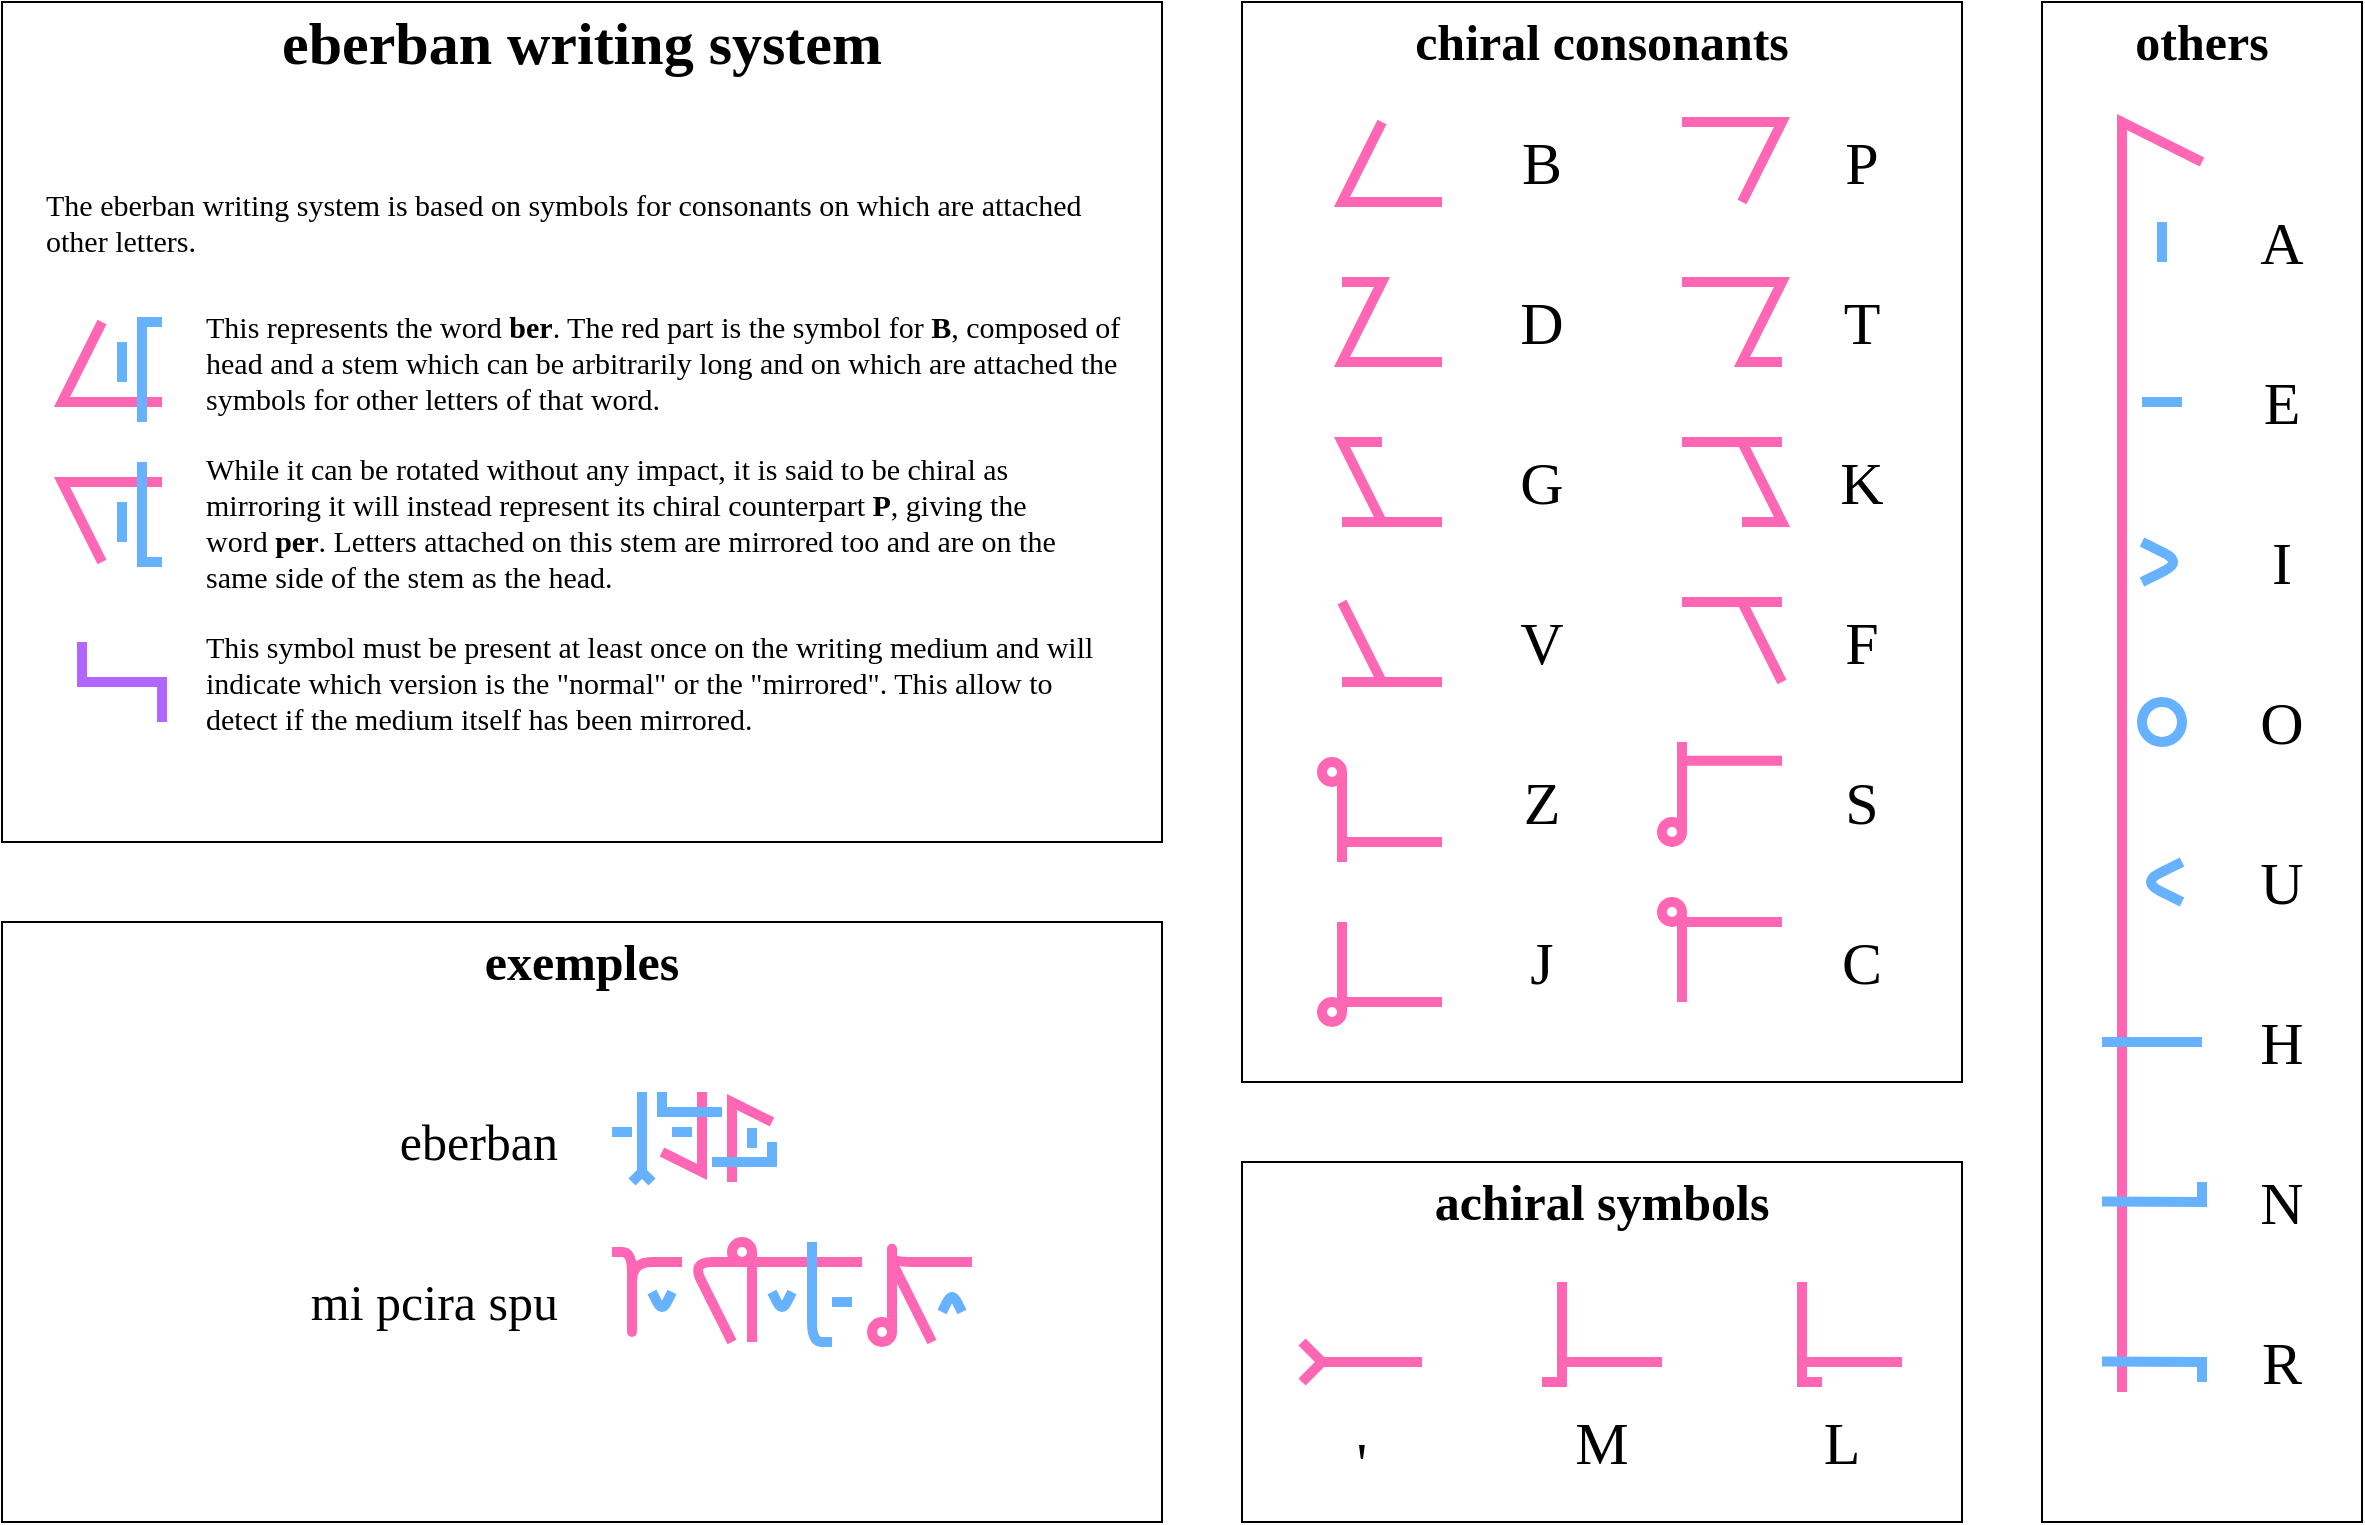 <mxfile version="13.3.1" type="device"><diagram id="Lm-CqXthAC_m9fTmnJdf" name="Page-1"><mxGraphModel dx="1086" dy="816" grid="1" gridSize="5" guides="1" tooltips="1" connect="1" arrows="1" fold="1" page="0" pageScale="1" pageWidth="850" pageHeight="1100" math="0" shadow="0" extFonts="Rajdhani^https://fonts.googleapis.com/css?family=Rajdhani"><root><mxCell id="0"/><mxCell id="1" parent="0"/><mxCell id="gjt3f9mxZNnG2uClnc-4-132" value="" style="rounded=0;whiteSpace=wrap;html=1;strokeColor=#000000;strokeWidth=1;fillColor=none;fontFamily=Rajdhani;fontSize=25;align=center;" parent="1" vertex="1"><mxGeometry x="20" y="520" width="580" height="300" as="geometry"/></mxCell><mxCell id="gjt3f9mxZNnG2uClnc-4-131" value="" style="rounded=0;whiteSpace=wrap;html=1;strokeColor=#000000;strokeWidth=1;fillColor=none;fontFamily=Rajdhani;fontSize=25;align=center;" parent="1" vertex="1"><mxGeometry x="20" y="60" width="580" height="420" as="geometry"/></mxCell><mxCell id="gjt3f9mxZNnG2uClnc-4-36" value="" style="endArrow=none;html=1;strokeColor=#FF66B3;strokeWidth=5;fontFamily=Rajdhani;fontSize=15;rounded=0;" parent="1" edge="1"><mxGeometry width="50" height="50" relative="1" as="geometry"><mxPoint x="70" y="220" as="sourcePoint"/><mxPoint x="100" y="260" as="targetPoint"/><Array as="points"><mxPoint x="50" y="260"/></Array></mxGeometry></mxCell><mxCell id="gjt3f9mxZNnG2uClnc-4-41" value="" style="endArrow=none;html=1;strokeColor=#FF66B3;strokeWidth=5;fontFamily=Rajdhani;fontSize=15;rounded=0;" parent="1" edge="1"><mxGeometry width="50" height="50" relative="1" as="geometry"><mxPoint x="70" y="340" as="sourcePoint"/><mxPoint x="100" y="300" as="targetPoint"/><Array as="points"><mxPoint x="50" y="300"/></Array></mxGeometry></mxCell><mxCell id="gjt3f9mxZNnG2uClnc-4-78" value="" style="rounded=0;whiteSpace=wrap;html=1;strokeColor=#000000;strokeWidth=1;fillColor=none;fontFamily=Rajdhani;fontSize=25;align=center;" parent="1" vertex="1"><mxGeometry x="1040" y="60" width="160" height="760" as="geometry"/></mxCell><mxCell id="gjt3f9mxZNnG2uClnc-4-77" value="" style="rounded=0;whiteSpace=wrap;html=1;strokeColor=#000000;strokeWidth=1;fillColor=none;fontFamily=Rajdhani;fontSize=25;align=center;" parent="1" vertex="1"><mxGeometry x="640" y="60" width="360" height="540" as="geometry"/></mxCell><mxCell id="gjt3f9mxZNnG2uClnc-4-1" value="eberban writing system" style="text;html=1;strokeColor=none;fillColor=none;align=center;verticalAlign=middle;whiteSpace=wrap;rounded=0;fontFamily=Rajdhani;fontStyle=1;fontSize=30;" parent="1" vertex="1"><mxGeometry x="20" y="60" width="580" height="40" as="geometry"/></mxCell><mxCell id="gjt3f9mxZNnG2uClnc-4-2" value="The eberban writing system is based on symbols for consonants on which are attached other letters." style="text;html=1;strokeColor=none;fillColor=none;align=left;verticalAlign=middle;whiteSpace=wrap;rounded=0;fontFamily=Rajdhani;fontSize=15;" parent="1" vertex="1"><mxGeometry x="40" y="140" width="540" height="60" as="geometry"/></mxCell><mxCell id="gjt3f9mxZNnG2uClnc-4-37" value="" style="endArrow=none;html=1;strokeColor=#66B2FF;strokeWidth=5;fontFamily=Rajdhani;fontSize=15;" parent="1" edge="1"><mxGeometry width="50" height="50" relative="1" as="geometry"><mxPoint x="80" y="250" as="sourcePoint"/><mxPoint x="80" y="230" as="targetPoint"/></mxGeometry></mxCell><mxCell id="gjt3f9mxZNnG2uClnc-4-38" value="" style="endArrow=none;html=1;strokeColor=#66B2FF;strokeWidth=5;fontFamily=Rajdhani;fontSize=15;rounded=0;" parent="1" edge="1"><mxGeometry width="50" height="50" relative="1" as="geometry"><mxPoint x="90" y="270" as="sourcePoint"/><mxPoint x="100" y="220" as="targetPoint"/><Array as="points"><mxPoint x="90" y="220"/></Array></mxGeometry></mxCell><mxCell id="gjt3f9mxZNnG2uClnc-4-39" value="This represents the word &lt;b&gt;ber&lt;/b&gt;. The red part is the symbol for &lt;b&gt;B&lt;/b&gt;, composed of head and a stem which can be arbitrarily long and on which are attached the symbols for other letters of that word." style="text;html=1;strokeColor=none;fillColor=none;align=left;verticalAlign=middle;whiteSpace=wrap;rounded=0;fontFamily=Rajdhani;fontSize=15;" parent="1" vertex="1"><mxGeometry x="120" y="210" width="460" height="60" as="geometry"/></mxCell><mxCell id="gjt3f9mxZNnG2uClnc-4-40" value="While it can be rotated without any impact, it is said to be chiral as mirroring it will instead represent its chiral counterpart &lt;b&gt;P&lt;/b&gt;, giving the word&amp;nbsp;&lt;b&gt;per&lt;/b&gt;. Letters attached on this stem are mirrored too and are on the same side of the stem as the head." style="text;html=1;strokeColor=none;fillColor=none;align=left;verticalAlign=middle;whiteSpace=wrap;rounded=0;fontFamily=Rajdhani;fontSize=15;" parent="1" vertex="1"><mxGeometry x="120" y="290" width="460" height="60" as="geometry"/></mxCell><mxCell id="gjt3f9mxZNnG2uClnc-4-42" value="" style="endArrow=none;html=1;strokeColor=#66B2FF;strokeWidth=5;fontFamily=Rajdhani;fontSize=15;" parent="1" edge="1"><mxGeometry width="50" height="50" relative="1" as="geometry"><mxPoint x="80" y="330" as="sourcePoint"/><mxPoint x="80" y="310" as="targetPoint"/></mxGeometry></mxCell><mxCell id="gjt3f9mxZNnG2uClnc-4-43" value="" style="endArrow=none;html=1;strokeColor=#66B2FF;strokeWidth=5;fontFamily=Rajdhani;fontSize=15;rounded=0;" parent="1" edge="1"><mxGeometry width="50" height="50" relative="1" as="geometry"><mxPoint x="90" y="290" as="sourcePoint"/><mxPoint x="100" y="340" as="targetPoint"/><Array as="points"><mxPoint x="90" y="340"/></Array></mxGeometry></mxCell><mxCell id="gjt3f9mxZNnG2uClnc-4-44" value="" style="endArrow=none;html=1;strokeColor=#B266FF;strokeWidth=5;fontFamily=Rajdhani;fontSize=15;rounded=0;" parent="1" edge="1"><mxGeometry width="50" height="50" relative="1" as="geometry"><mxPoint x="100" y="420" as="sourcePoint"/><mxPoint x="60" y="380" as="targetPoint"/><Array as="points"><mxPoint x="100" y="400"/><mxPoint x="60" y="400"/></Array></mxGeometry></mxCell><mxCell id="gjt3f9mxZNnG2uClnc-4-45" value="This symbol must be present at least once on the writing medium and will indicate which version is the &quot;normal&quot; or the &quot;mirrored&quot;. This allow to detect if the medium itself has been mirrored." style="text;html=1;strokeColor=none;fillColor=none;align=left;verticalAlign=middle;whiteSpace=wrap;rounded=0;fontFamily=Rajdhani;fontSize=15;" parent="1" vertex="1"><mxGeometry x="120" y="370" width="460" height="60" as="geometry"/></mxCell><mxCell id="gjt3f9mxZNnG2uClnc-4-46" value="" style="endArrow=none;html=1;strokeColor=#FF66B3;strokeWidth=5;fontFamily=Rajdhani;fontSize=15;rounded=0;" parent="1" edge="1"><mxGeometry width="50" height="50" relative="1" as="geometry"><mxPoint x="710" y="120" as="sourcePoint"/><mxPoint x="740" y="160" as="targetPoint"/><Array as="points"><mxPoint x="690" y="160"/></Array></mxGeometry></mxCell><mxCell id="gjt3f9mxZNnG2uClnc-4-47" value="B" style="text;html=1;strokeColor=none;fillColor=none;align=center;verticalAlign=middle;whiteSpace=wrap;rounded=0;fontFamily=Rajdhani;fontSize=30;opacity=40;" parent="1" vertex="1"><mxGeometry x="780" y="130" width="20" height="20" as="geometry"/></mxCell><mxCell id="gjt3f9mxZNnG2uClnc-4-49" value="P" style="text;html=1;strokeColor=none;fillColor=none;align=center;verticalAlign=middle;whiteSpace=wrap;rounded=0;fontFamily=Rajdhani;fontSize=30;opacity=40;" parent="1" vertex="1"><mxGeometry x="940" y="130" width="20" height="20" as="geometry"/></mxCell><mxCell id="gjt3f9mxZNnG2uClnc-4-50" value="" style="endArrow=none;html=1;strokeColor=#FF66B3;strokeWidth=5;fontFamily=Rajdhani;fontSize=15;rounded=0;" parent="1" edge="1"><mxGeometry width="50" height="50" relative="1" as="geometry"><mxPoint x="690" y="200" as="sourcePoint"/><mxPoint x="740" y="240" as="targetPoint"/><Array as="points"><mxPoint x="710" y="200"/><mxPoint x="690" y="240"/></Array></mxGeometry></mxCell><mxCell id="gjt3f9mxZNnG2uClnc-4-51" value="" style="endArrow=none;html=1;strokeColor=#FF66B3;strokeWidth=5;fontFamily=Rajdhani;fontSize=15;rounded=0;" parent="1" edge="1"><mxGeometry width="50" height="50" relative="1" as="geometry"><mxPoint x="710" y="280" as="sourcePoint"/><mxPoint x="740" y="320" as="targetPoint"/><Array as="points"><mxPoint x="690" y="280"/><mxPoint x="710" y="320"/><mxPoint x="690" y="320"/></Array></mxGeometry></mxCell><mxCell id="gjt3f9mxZNnG2uClnc-4-52" value="" style="endArrow=none;html=1;strokeColor=#FF66B3;strokeWidth=5;fontFamily=Rajdhani;fontSize=15;rounded=0;" parent="1" edge="1"><mxGeometry width="50" height="50" relative="1" as="geometry"><mxPoint x="690" y="360" as="sourcePoint"/><mxPoint x="740" y="400" as="targetPoint"/><Array as="points"><mxPoint x="710" y="400"/><mxPoint x="690" y="400"/></Array></mxGeometry></mxCell><mxCell id="gjt3f9mxZNnG2uClnc-4-53" value="D" style="text;html=1;strokeColor=none;fillColor=none;align=center;verticalAlign=middle;whiteSpace=wrap;rounded=0;fontFamily=Rajdhani;fontSize=30;opacity=40;" parent="1" vertex="1"><mxGeometry x="780" y="210" width="20" height="20" as="geometry"/></mxCell><mxCell id="gjt3f9mxZNnG2uClnc-4-54" value="G" style="text;html=1;strokeColor=none;fillColor=none;align=center;verticalAlign=middle;whiteSpace=wrap;rounded=0;fontFamily=Rajdhani;fontSize=30;opacity=40;" parent="1" vertex="1"><mxGeometry x="780" y="290" width="20" height="20" as="geometry"/></mxCell><mxCell id="gjt3f9mxZNnG2uClnc-4-55" value="V" style="text;html=1;strokeColor=none;fillColor=none;align=center;verticalAlign=middle;whiteSpace=wrap;rounded=0;fontFamily=Rajdhani;fontSize=30;opacity=40;" parent="1" vertex="1"><mxGeometry x="780" y="370" width="20" height="20" as="geometry"/></mxCell><mxCell id="gjt3f9mxZNnG2uClnc-4-56" value="T" style="text;html=1;strokeColor=none;fillColor=none;align=center;verticalAlign=middle;whiteSpace=wrap;rounded=0;fontFamily=Rajdhani;fontSize=30;opacity=40;" parent="1" vertex="1"><mxGeometry x="940" y="210" width="20" height="20" as="geometry"/></mxCell><mxCell id="gjt3f9mxZNnG2uClnc-4-57" value="K" style="text;html=1;strokeColor=none;fillColor=none;align=center;verticalAlign=middle;whiteSpace=wrap;rounded=0;fontFamily=Rajdhani;fontSize=30;opacity=40;" parent="1" vertex="1"><mxGeometry x="940" y="290" width="20" height="20" as="geometry"/></mxCell><mxCell id="gjt3f9mxZNnG2uClnc-4-58" value="F" style="text;html=1;strokeColor=none;fillColor=none;align=center;verticalAlign=middle;whiteSpace=wrap;rounded=0;fontFamily=Rajdhani;fontSize=30;opacity=40;" parent="1" vertex="1"><mxGeometry x="940" y="370" width="20" height="20" as="geometry"/></mxCell><mxCell id="gjt3f9mxZNnG2uClnc-4-61" value="M" style="text;html=1;strokeColor=none;fillColor=none;align=center;verticalAlign=middle;whiteSpace=wrap;rounded=0;fontFamily=Rajdhani;fontSize=30;opacity=40;" parent="1" vertex="1"><mxGeometry x="810" y="770" width="20" height="20" as="geometry"/></mxCell><mxCell id="gjt3f9mxZNnG2uClnc-4-62" value="L" style="text;html=1;strokeColor=none;fillColor=none;align=center;verticalAlign=middle;whiteSpace=wrap;rounded=0;fontFamily=Rajdhani;fontSize=30;opacity=40;" parent="1" vertex="1"><mxGeometry x="930" y="770" width="20" height="20" as="geometry"/></mxCell><mxCell id="gjt3f9mxZNnG2uClnc-4-64" value="chiral consonants" style="text;html=1;strokeColor=none;fillColor=none;align=center;verticalAlign=middle;whiteSpace=wrap;rounded=0;fontFamily=Rajdhani;fontStyle=1;fontSize=25;" parent="1" vertex="1"><mxGeometry x="640" y="60" width="360" height="40" as="geometry"/></mxCell><mxCell id="gjt3f9mxZNnG2uClnc-4-65" value="others" style="text;html=1;strokeColor=none;fillColor=none;align=center;verticalAlign=middle;whiteSpace=wrap;rounded=0;fontFamily=Rajdhani;fontStyle=1;fontSize=25;" parent="1" vertex="1"><mxGeometry x="1040" y="60" width="160" height="40" as="geometry"/></mxCell><mxCell id="gjt3f9mxZNnG2uClnc-4-66" value="" style="endArrow=none;html=1;strokeColor=#FF66B3;strokeWidth=5;fontFamily=Rajdhani;fontSize=25;rounded=0;" parent="1" edge="1"><mxGeometry width="50" height="50" relative="1" as="geometry"><mxPoint x="1080" y="755" as="sourcePoint"/><mxPoint x="1120" y="140" as="targetPoint"/><Array as="points"><mxPoint x="1080" y="120"/></Array></mxGeometry></mxCell><mxCell id="gjt3f9mxZNnG2uClnc-4-67" value="" style="endArrow=none;html=1;strokeColor=#66B2FF;strokeWidth=5;fontFamily=Rajdhani;fontSize=25;" parent="1" edge="1"><mxGeometry width="50" height="50" relative="1" as="geometry"><mxPoint x="1100" y="190" as="sourcePoint"/><mxPoint x="1100" y="170" as="targetPoint"/></mxGeometry></mxCell><mxCell id="gjt3f9mxZNnG2uClnc-4-68" value="" style="endArrow=none;html=1;strokeColor=#66B2FF;strokeWidth=5;fontFamily=Rajdhani;fontSize=25;" parent="1" edge="1"><mxGeometry width="50" height="50" relative="1" as="geometry"><mxPoint x="1110" y="260" as="sourcePoint"/><mxPoint x="1090" y="260" as="targetPoint"/></mxGeometry></mxCell><mxCell id="gjt3f9mxZNnG2uClnc-4-69" value="" style="endArrow=none;html=1;strokeColor=#66B2FF;strokeWidth=5;fontFamily=Rajdhani;fontSize=25;rounded=1;" parent="1" edge="1"><mxGeometry width="50" height="50" relative="1" as="geometry"><mxPoint x="1090" y="350" as="sourcePoint"/><mxPoint x="1090" y="330" as="targetPoint"/><Array as="points"><mxPoint x="1110" y="340"/></Array></mxGeometry></mxCell><mxCell id="gjt3f9mxZNnG2uClnc-4-70" value="" style="endArrow=none;html=1;strokeColor=#66B2FF;strokeWidth=5;fontFamily=Rajdhani;fontSize=25;rounded=1;" parent="1" edge="1"><mxGeometry width="50" height="50" relative="1" as="geometry"><mxPoint x="1110" y="510" as="sourcePoint"/><mxPoint x="1110" y="490" as="targetPoint"/><Array as="points"><mxPoint x="1090" y="500"/></Array></mxGeometry></mxCell><mxCell id="gjt3f9mxZNnG2uClnc-4-71" value="" style="ellipse;whiteSpace=wrap;html=1;aspect=fixed;strokeWidth=5;fillColor=none;fontFamily=Rajdhani;fontSize=25;align=center;strokeColor=#66B2FF;" parent="1" vertex="1"><mxGeometry x="1090" y="410" width="20" height="20" as="geometry"/></mxCell><mxCell id="gjt3f9mxZNnG2uClnc-4-72" value="A" style="text;html=1;strokeColor=none;fillColor=none;align=center;verticalAlign=middle;whiteSpace=wrap;rounded=0;fontFamily=Rajdhani;fontSize=30;opacity=40;" parent="1" vertex="1"><mxGeometry x="1150" y="170" width="20" height="20" as="geometry"/></mxCell><mxCell id="gjt3f9mxZNnG2uClnc-4-73" value="E" style="text;html=1;strokeColor=none;fillColor=none;align=center;verticalAlign=middle;whiteSpace=wrap;rounded=0;fontFamily=Rajdhani;fontSize=30;opacity=40;" parent="1" vertex="1"><mxGeometry x="1150" y="250" width="20" height="20" as="geometry"/></mxCell><mxCell id="gjt3f9mxZNnG2uClnc-4-74" value="I" style="text;html=1;strokeColor=none;fillColor=none;align=center;verticalAlign=middle;whiteSpace=wrap;rounded=0;fontFamily=Rajdhani;fontSize=30;opacity=40;" parent="1" vertex="1"><mxGeometry x="1150" y="330" width="20" height="20" as="geometry"/></mxCell><mxCell id="gjt3f9mxZNnG2uClnc-4-75" value="O" style="text;html=1;strokeColor=none;fillColor=none;align=center;verticalAlign=middle;whiteSpace=wrap;rounded=0;fontFamily=Rajdhani;fontSize=30;opacity=40;" parent="1" vertex="1"><mxGeometry x="1150" y="410" width="20" height="20" as="geometry"/></mxCell><mxCell id="gjt3f9mxZNnG2uClnc-4-76" value="U" style="text;html=1;strokeColor=none;fillColor=none;align=center;verticalAlign=middle;whiteSpace=wrap;rounded=0;fontFamily=Rajdhani;fontSize=30;opacity=40;" parent="1" vertex="1"><mxGeometry x="1150" y="490" width="20" height="20" as="geometry"/></mxCell><mxCell id="gjt3f9mxZNnG2uClnc-4-80" value="" style="endArrow=none;html=1;strokeColor=#FF66B3;strokeWidth=5;fontFamily=Rajdhani;fontSize=25;rounded=0;" parent="1" edge="1"><mxGeometry width="50" height="50" relative="1" as="geometry"><mxPoint x="670" y="730" as="sourcePoint"/><mxPoint x="690" y="740" as="targetPoint"/><Array as="points"><mxPoint x="680" y="740"/></Array></mxGeometry></mxCell><mxCell id="gjt3f9mxZNnG2uClnc-4-81" value="" style="endArrow=none;html=1;strokeColor=#FF66B3;strokeWidth=5;fontFamily=Rajdhani;fontSize=25;rounded=0;" parent="1" edge="1"><mxGeometry width="50" height="50" relative="1" as="geometry"><mxPoint x="670" y="750" as="sourcePoint"/><mxPoint x="730" y="740" as="targetPoint"/><Array as="points"><mxPoint x="680" y="740"/></Array></mxGeometry></mxCell><mxCell id="gjt3f9mxZNnG2uClnc-4-82" value="'" style="text;html=1;strokeColor=none;fillColor=none;align=center;verticalAlign=middle;whiteSpace=wrap;rounded=0;fontFamily=Rajdhani;fontSize=30;opacity=40;" parent="1" vertex="1"><mxGeometry x="690" y="780" width="20" height="20" as="geometry"/></mxCell><mxCell id="gjt3f9mxZNnG2uClnc-4-83" value="" style="endArrow=none;html=1;strokeColor=#FF66B3;strokeWidth=5;fontFamily=Rajdhani;fontSize=25;" parent="1" edge="1"><mxGeometry width="50" height="50" relative="1" as="geometry"><mxPoint x="690" y="480" as="sourcePoint"/><mxPoint x="740" y="480" as="targetPoint"/></mxGeometry></mxCell><mxCell id="gjt3f9mxZNnG2uClnc-4-84" value="" style="endArrow=none;html=1;strokeColor=#FF66B3;strokeWidth=5;fontFamily=Rajdhani;fontSize=25;entryX=1;entryY=0.5;entryDx=0;entryDy=0;" parent="1" target="gjt3f9mxZNnG2uClnc-4-85" edge="1"><mxGeometry width="50" height="50" relative="1" as="geometry"><mxPoint x="690" y="490" as="sourcePoint"/><mxPoint x="690" y="440" as="targetPoint"/></mxGeometry></mxCell><mxCell id="gjt3f9mxZNnG2uClnc-4-85" value="" style="ellipse;whiteSpace=wrap;html=1;aspect=fixed;strokeColor=#FF66B3;strokeWidth=5;fillColor=none;fontFamily=Rajdhani;fontSize=25;align=center;" parent="1" vertex="1"><mxGeometry x="680" y="440" width="10" height="10" as="geometry"/></mxCell><mxCell id="gjt3f9mxZNnG2uClnc-4-86" value="" style="endArrow=none;html=1;strokeColor=#FF66B3;strokeWidth=5;fontFamily=Rajdhani;fontSize=25;" parent="1" edge="1"><mxGeometry width="50" height="50" relative="1" as="geometry"><mxPoint x="690" y="560" as="sourcePoint"/><mxPoint x="740" y="560" as="targetPoint"/></mxGeometry></mxCell><mxCell id="gjt3f9mxZNnG2uClnc-4-87" value="" style="endArrow=none;html=1;strokeColor=#FF66B3;strokeWidth=5;fontFamily=Rajdhani;fontSize=25;exitX=1;exitY=0.5;exitDx=0;exitDy=0;" parent="1" source="gjt3f9mxZNnG2uClnc-4-88" edge="1"><mxGeometry width="50" height="50" relative="1" as="geometry"><mxPoint x="690" y="570" as="sourcePoint"/><mxPoint x="690" y="520" as="targetPoint"/></mxGeometry></mxCell><mxCell id="gjt3f9mxZNnG2uClnc-4-88" value="" style="ellipse;whiteSpace=wrap;html=1;aspect=fixed;strokeColor=#FF66B3;strokeWidth=5;fillColor=none;fontFamily=Rajdhani;fontSize=25;align=center;" parent="1" vertex="1"><mxGeometry x="680" y="560" width="10" height="10" as="geometry"/></mxCell><mxCell id="gjt3f9mxZNnG2uClnc-4-89" value="Z" style="text;html=1;strokeColor=none;fillColor=none;align=center;verticalAlign=middle;whiteSpace=wrap;rounded=0;fontFamily=Rajdhani;fontSize=30;opacity=40;" parent="1" vertex="1"><mxGeometry x="780" y="450" width="20" height="20" as="geometry"/></mxCell><mxCell id="gjt3f9mxZNnG2uClnc-4-90" value="S" style="text;html=1;strokeColor=none;fillColor=none;align=center;verticalAlign=middle;whiteSpace=wrap;rounded=0;fontFamily=Rajdhani;fontSize=30;opacity=40;" parent="1" vertex="1"><mxGeometry x="940" y="450" width="20" height="20" as="geometry"/></mxCell><mxCell id="gjt3f9mxZNnG2uClnc-4-91" value="J" style="text;html=1;strokeColor=none;fillColor=none;align=center;verticalAlign=middle;whiteSpace=wrap;rounded=0;fontFamily=Rajdhani;fontSize=30;opacity=40;" parent="1" vertex="1"><mxGeometry x="780" y="530" width="20" height="20" as="geometry"/></mxCell><mxCell id="gjt3f9mxZNnG2uClnc-4-92" value="C" style="text;html=1;strokeColor=none;fillColor=none;align=center;verticalAlign=middle;whiteSpace=wrap;rounded=0;fontFamily=Rajdhani;fontSize=30;opacity=40;" parent="1" vertex="1"><mxGeometry x="940" y="530" width="20" height="20" as="geometry"/></mxCell><mxCell id="gjt3f9mxZNnG2uClnc-4-93" value="" style="endArrow=none;html=1;strokeColor=#66B2FF;strokeWidth=5;fontFamily=Rajdhani;fontSize=25;" parent="1" edge="1"><mxGeometry width="50" height="50" relative="1" as="geometry"><mxPoint x="1070" y="580" as="sourcePoint"/><mxPoint x="1120" y="580" as="targetPoint"/></mxGeometry></mxCell><mxCell id="gjt3f9mxZNnG2uClnc-4-94" value="H" style="text;html=1;strokeColor=none;fillColor=none;align=center;verticalAlign=middle;whiteSpace=wrap;rounded=0;fontFamily=Rajdhani;fontSize=30;opacity=40;" parent="1" vertex="1"><mxGeometry x="1150" y="570" width="20" height="20" as="geometry"/></mxCell><mxCell id="gjt3f9mxZNnG2uClnc-4-97" value="" style="endArrow=none;html=1;strokeColor=#66B2FF;strokeWidth=5;fontFamily=Rajdhani;fontSize=25;rounded=0;" parent="1" edge="1"><mxGeometry width="50" height="50" relative="1" as="geometry"><mxPoint x="1070" y="739.76" as="sourcePoint"/><mxPoint x="1120" y="750" as="targetPoint"/><Array as="points"><mxPoint x="1120" y="740"/></Array></mxGeometry></mxCell><mxCell id="gjt3f9mxZNnG2uClnc-4-98" value="N" style="text;html=1;strokeColor=none;fillColor=none;align=center;verticalAlign=middle;whiteSpace=wrap;rounded=0;fontFamily=Rajdhani;fontSize=30;opacity=40;" parent="1" vertex="1"><mxGeometry x="1150" y="650" width="20" height="20" as="geometry"/></mxCell><mxCell id="gjt3f9mxZNnG2uClnc-4-99" value="R" style="text;html=1;strokeColor=none;fillColor=none;align=center;verticalAlign=middle;whiteSpace=wrap;rounded=0;fontFamily=Rajdhani;fontSize=30;opacity=40;" parent="1" vertex="1"><mxGeometry x="1150" y="730" width="20" height="20" as="geometry"/></mxCell><mxCell id="gjt3f9mxZNnG2uClnc-4-110" value="exemples" style="text;html=1;strokeColor=none;fillColor=none;align=center;verticalAlign=middle;whiteSpace=wrap;rounded=0;fontFamily=Rajdhani;fontStyle=1;fontSize=25;" parent="1" vertex="1"><mxGeometry x="20" y="520" width="580" height="40" as="geometry"/></mxCell><mxCell id="gjt3f9mxZNnG2uClnc-4-111" value="eberban" style="text;html=1;strokeColor=none;fillColor=none;align=right;verticalAlign=middle;whiteSpace=wrap;rounded=0;fontFamily=Rajdhani;fontSize=25;" parent="1" vertex="1"><mxGeometry x="115" y="600" width="185" height="60" as="geometry"/></mxCell><mxCell id="gjt3f9mxZNnG2uClnc-4-120" value="" style="endArrow=none;html=1;strokeColor=#FF66B3;strokeWidth=5;fontFamily=Rajdhani;fontSize=25;" parent="1" edge="1"><mxGeometry width="50" height="50" relative="1" as="geometry"><mxPoint x="385" y="730" as="sourcePoint"/><mxPoint x="450" y="690" as="targetPoint"/><Array as="points"><mxPoint x="365" y="690"/></Array></mxGeometry></mxCell><mxCell id="gjt3f9mxZNnG2uClnc-4-121" value="" style="endArrow=none;html=1;strokeColor=#FF66B3;strokeWidth=5;fontFamily=Rajdhani;fontSize=25;entryX=1;entryY=0.5;entryDx=0;entryDy=0;" parent="1" target="gjt3f9mxZNnG2uClnc-4-134" edge="1"><mxGeometry width="50" height="50" relative="1" as="geometry"><mxPoint x="395" y="730" as="sourcePoint"/><mxPoint x="395" y="680" as="targetPoint"/></mxGeometry></mxCell><mxCell id="gjt3f9mxZNnG2uClnc-4-123" value="" style="endArrow=none;html=1;strokeColor=#66B2FF;strokeWidth=5;fontFamily=Rajdhani;fontSize=25;" parent="1" edge="1"><mxGeometry width="50" height="50" relative="1" as="geometry"><mxPoint x="405" y="705" as="sourcePoint"/><mxPoint x="415" y="705" as="targetPoint"/><Array as="points"><mxPoint x="410" y="715"/></Array></mxGeometry></mxCell><mxCell id="gjt3f9mxZNnG2uClnc-4-124" value="" style="endArrow=none;html=1;strokeColor=#66B2FF;strokeWidth=5;fontFamily=Rajdhani;fontSize=25;" parent="1" edge="1"><mxGeometry width="50" height="50" relative="1" as="geometry"><mxPoint x="425" y="680" as="sourcePoint"/><mxPoint x="435" y="730" as="targetPoint"/><Array as="points"><mxPoint x="425" y="730"/></Array></mxGeometry></mxCell><mxCell id="gjt3f9mxZNnG2uClnc-4-125" value="" style="endArrow=none;html=1;strokeColor=#66B2FF;strokeWidth=5;fontFamily=Rajdhani;fontSize=25;" parent="1" edge="1"><mxGeometry width="50" height="50" relative="1" as="geometry"><mxPoint x="435" y="710" as="sourcePoint"/><mxPoint x="445" y="710" as="targetPoint"/></mxGeometry></mxCell><mxCell id="gjt3f9mxZNnG2uClnc-4-126" value="" style="endArrow=none;html=1;strokeColor=#FF66B3;strokeWidth=5;fontFamily=Rajdhani;fontSize=25;exitX=1;exitY=0.5;exitDx=0;exitDy=0;" parent="1" source="gjt3f9mxZNnG2uClnc-4-122" edge="1"><mxGeometry width="50" height="50" relative="1" as="geometry"><mxPoint x="465" y="725" as="sourcePoint"/><mxPoint x="505" y="690" as="targetPoint"/><Array as="points"><mxPoint x="465" y="680"/><mxPoint x="465" y="690"/></Array></mxGeometry></mxCell><mxCell id="gjt3f9mxZNnG2uClnc-4-122" value="" style="ellipse;whiteSpace=wrap;html=1;aspect=fixed;strokeColor=#FF66B3;strokeWidth=5;fillColor=none;fontFamily=Rajdhani;fontSize=25;align=center;" parent="1" vertex="1"><mxGeometry x="455" y="720" width="10" height="10" as="geometry"/></mxCell><mxCell id="gjt3f9mxZNnG2uClnc-4-127" value="" style="endArrow=none;html=1;strokeColor=#000000;strokeWidth=5;fontFamily=Rajdhani;fontSize=25;" parent="1" target="gjt3f9mxZNnG2uClnc-4-122" edge="1"><mxGeometry width="50" height="50" relative="1" as="geometry"><mxPoint x="465" y="725" as="sourcePoint"/><mxPoint x="525" y="690" as="targetPoint"/><Array as="points"/></mxGeometry></mxCell><mxCell id="gjt3f9mxZNnG2uClnc-4-128" value="" style="endArrow=none;html=1;strokeColor=#FF66B3;strokeWidth=5;fontFamily=Rajdhani;fontSize=25;" parent="1" edge="1"><mxGeometry width="50" height="50" relative="1" as="geometry"><mxPoint x="465" y="690" as="sourcePoint"/><mxPoint x="485" y="730" as="targetPoint"/></mxGeometry></mxCell><mxCell id="gjt3f9mxZNnG2uClnc-4-129" value="" style="endArrow=none;html=1;strokeColor=#66B2FF;strokeWidth=5;fontFamily=Rajdhani;fontSize=25;" parent="1" edge="1"><mxGeometry width="50" height="50" relative="1" as="geometry"><mxPoint x="490" y="715" as="sourcePoint"/><mxPoint x="500" y="715" as="targetPoint"/><Array as="points"><mxPoint x="495" y="705"/></Array></mxGeometry></mxCell><mxCell id="gjt3f9mxZNnG2uClnc-4-130" value="mi pcira spu" style="text;html=1;strokeColor=none;fillColor=none;align=right;verticalAlign=middle;whiteSpace=wrap;rounded=0;fontFamily=Rajdhani;fontSize=25;" parent="1" vertex="1"><mxGeometry x="115" y="680" width="185" height="60" as="geometry"/></mxCell><mxCell id="gjt3f9mxZNnG2uClnc-4-134" value="" style="ellipse;whiteSpace=wrap;html=1;aspect=fixed;strokeColor=#FF66B3;strokeWidth=5;fillColor=none;fontFamily=Rajdhani;fontSize=25;align=center;" parent="1" vertex="1"><mxGeometry x="385" y="680" width="10" height="10" as="geometry"/></mxCell><mxCell id="Caq7MUG2oXhrkVS6zcVD-1" value="" style="endArrow=none;html=1;strokeColor=#FF66B3;strokeWidth=5;fontFamily=Rajdhani;fontSize=15;rounded=0;" parent="1" edge="1"><mxGeometry width="50" height="50" relative="1" as="geometry"><mxPoint x="860" y="120" as="sourcePoint"/><mxPoint x="890" y="160" as="targetPoint"/><Array as="points"><mxPoint x="910" y="120"/></Array></mxGeometry></mxCell><mxCell id="Caq7MUG2oXhrkVS6zcVD-2" value="" style="endArrow=none;html=1;strokeColor=#FF66B3;strokeWidth=5;fontFamily=Rajdhani;fontSize=15;rounded=0;" parent="1" edge="1"><mxGeometry width="50" height="50" relative="1" as="geometry"><mxPoint x="860" y="200" as="sourcePoint"/><mxPoint x="910" y="240" as="targetPoint"/><Array as="points"><mxPoint x="910" y="200"/><mxPoint x="890" y="240"/></Array></mxGeometry></mxCell><mxCell id="Caq7MUG2oXhrkVS6zcVD-3" value="" style="endArrow=none;html=1;strokeColor=#FF66B3;strokeWidth=5;fontFamily=Rajdhani;fontSize=15;rounded=0;" parent="1" edge="1"><mxGeometry width="50" height="50" relative="1" as="geometry"><mxPoint x="860" y="280" as="sourcePoint"/><mxPoint x="890" y="320" as="targetPoint"/><Array as="points"><mxPoint x="910" y="280"/><mxPoint x="890" y="280"/><mxPoint x="910" y="320"/></Array></mxGeometry></mxCell><mxCell id="Caq7MUG2oXhrkVS6zcVD-4" value="" style="endArrow=none;html=1;strokeColor=#FF66B3;strokeWidth=5;fontFamily=Rajdhani;fontSize=15;rounded=0;" parent="1" edge="1"><mxGeometry width="50" height="50" relative="1" as="geometry"><mxPoint x="860" y="360" as="sourcePoint"/><mxPoint x="910" y="400" as="targetPoint"/><Array as="points"><mxPoint x="910" y="360"/><mxPoint x="890" y="360"/><mxPoint x="910" y="400"/></Array></mxGeometry></mxCell><mxCell id="Caq7MUG2oXhrkVS6zcVD-5" value="achiral symbols" style="text;html=1;strokeColor=none;fillColor=none;align=center;verticalAlign=middle;whiteSpace=wrap;rounded=0;fontFamily=Rajdhani;fontStyle=1;fontSize=25;" parent="1" vertex="1"><mxGeometry x="640" y="640" width="360" height="40" as="geometry"/></mxCell><mxCell id="Caq7MUG2oXhrkVS6zcVD-6" value="" style="endArrow=none;html=1;strokeColor=#66B2FF;strokeWidth=5;fontFamily=Rajdhani;fontSize=25;rounded=0;" parent="1" edge="1"><mxGeometry width="50" height="50" relative="1" as="geometry"><mxPoint x="1070" y="659.76" as="sourcePoint"/><mxPoint x="1120" y="650" as="targetPoint"/><Array as="points"><mxPoint x="1120" y="660"/></Array></mxGeometry></mxCell><mxCell id="Caq7MUG2oXhrkVS6zcVD-8" value="" style="endArrow=none;html=1;strokeColor=#FF66B3;strokeWidth=5;fontFamily=Rajdhani;fontSize=15;rounded=0;" parent="1" edge="1"><mxGeometry width="50" height="50" relative="1" as="geometry"><mxPoint x="790" y="750" as="sourcePoint"/><mxPoint x="850" y="740" as="targetPoint"/><Array as="points"><mxPoint x="800" y="750"/><mxPoint x="800" y="700"/><mxPoint x="800" y="740"/></Array></mxGeometry></mxCell><mxCell id="Caq7MUG2oXhrkVS6zcVD-9" value="" style="endArrow=none;html=1;strokeColor=#FF66B3;strokeWidth=5;fontFamily=Rajdhani;fontSize=25;" parent="1" edge="1"><mxGeometry width="50" height="50" relative="1" as="geometry"><mxPoint x="860" y="439.43" as="sourcePoint"/><mxPoint x="910" y="439.43" as="targetPoint"/></mxGeometry></mxCell><mxCell id="Caq7MUG2oXhrkVS6zcVD-10" value="" style="endArrow=none;html=1;strokeColor=#FF66B3;strokeWidth=5;fontFamily=Rajdhani;fontSize=25;" parent="1" edge="1"><mxGeometry width="50" height="50" relative="1" as="geometry"><mxPoint x="860" y="520" as="sourcePoint"/><mxPoint x="910" y="520" as="targetPoint"/></mxGeometry></mxCell><mxCell id="Caq7MUG2oXhrkVS6zcVD-11" value="" style="endArrow=none;html=1;strokeColor=#FF66B3;strokeWidth=5;fontFamily=Rajdhani;fontSize=25;entryX=1;entryY=0.5;entryDx=0;entryDy=0;" parent="1" edge="1"><mxGeometry width="50" height="50" relative="1" as="geometry"><mxPoint x="860" y="475" as="sourcePoint"/><mxPoint x="860" y="430" as="targetPoint"/></mxGeometry></mxCell><mxCell id="Caq7MUG2oXhrkVS6zcVD-12" value="" style="endArrow=none;html=1;strokeColor=#FF66B3;strokeWidth=5;fontFamily=Rajdhani;fontSize=25;entryX=1;entryY=0.5;entryDx=0;entryDy=0;" parent="1" edge="1"><mxGeometry width="50" height="50" relative="1" as="geometry"><mxPoint x="860" y="560" as="sourcePoint"/><mxPoint x="860" y="515" as="targetPoint"/></mxGeometry></mxCell><mxCell id="Caq7MUG2oXhrkVS6zcVD-13" value="" style="ellipse;whiteSpace=wrap;html=1;aspect=fixed;strokeColor=#FF66B3;strokeWidth=5;fillColor=none;fontFamily=Rajdhani;fontSize=25;align=center;" parent="1" vertex="1"><mxGeometry x="850" y="470" width="10" height="10" as="geometry"/></mxCell><mxCell id="Caq7MUG2oXhrkVS6zcVD-14" value="" style="ellipse;whiteSpace=wrap;html=1;aspect=fixed;strokeColor=#FF66B3;strokeWidth=5;fillColor=none;fontFamily=Rajdhani;fontSize=25;align=center;" parent="1" vertex="1"><mxGeometry x="850" y="510" width="10" height="10" as="geometry"/></mxCell><mxCell id="Caq7MUG2oXhrkVS6zcVD-15" value="" style="endArrow=none;html=1;strokeColor=#FF66B3;strokeWidth=5;fontFamily=Rajdhani;fontSize=15;rounded=0;" parent="1" edge="1"><mxGeometry width="50" height="50" relative="1" as="geometry"><mxPoint x="930" y="750" as="sourcePoint"/><mxPoint x="970" y="740" as="targetPoint"/><Array as="points"><mxPoint x="920" y="750"/><mxPoint x="920" y="700"/><mxPoint x="920" y="740"/></Array></mxGeometry></mxCell><mxCell id="Caq7MUG2oXhrkVS6zcVD-16" value="" style="rounded=0;whiteSpace=wrap;html=1;strokeColor=#000000;strokeWidth=1;fillColor=none;fontFamily=Rajdhani;fontSize=25;align=center;" parent="1" vertex="1"><mxGeometry x="640" y="640" width="360" height="180" as="geometry"/></mxCell><mxCell id="Caq7MUG2oXhrkVS6zcVD-18" value="" style="endArrow=none;html=1;strokeColor=#FF66B3;strokeWidth=5;fontFamily=Rajdhani;fontSize=25;" parent="1" edge="1"><mxGeometry width="50" height="50" relative="1" as="geometry"><mxPoint x="325" y="685" as="sourcePoint"/><mxPoint x="360" y="690" as="targetPoint"/><Array as="points"><mxPoint x="335" y="685"/><mxPoint x="335" y="730"/><mxPoint x="335" y="690"/></Array></mxGeometry></mxCell><mxCell id="Caq7MUG2oXhrkVS6zcVD-19" value="" style="endArrow=none;html=1;strokeColor=#66B2FF;strokeWidth=5;fontFamily=Rajdhani;fontSize=25;" parent="1" edge="1"><mxGeometry width="50" height="50" relative="1" as="geometry"><mxPoint x="345" y="705.0" as="sourcePoint"/><mxPoint x="355" y="705.0" as="targetPoint"/><Array as="points"><mxPoint x="350" y="715"/></Array></mxGeometry></mxCell><mxCell id="Caq7MUG2oXhrkVS6zcVD-20" value="" style="endArrow=none;html=1;rounded=0;strokeWidth=5;strokeColor=#FF66B3;" parent="1" edge="1"><mxGeometry width="50" height="50" relative="1" as="geometry"><mxPoint x="350" y="635" as="sourcePoint"/><mxPoint x="370" y="605" as="targetPoint"/><Array as="points"><mxPoint x="370" y="645"/></Array></mxGeometry></mxCell><mxCell id="Caq7MUG2oXhrkVS6zcVD-21" value="" style="endArrow=none;html=1;strokeWidth=5;strokeColor=#66B2FF;" parent="1" edge="1"><mxGeometry width="50" height="50" relative="1" as="geometry"><mxPoint x="355" y="625" as="sourcePoint"/><mxPoint x="365" y="625" as="targetPoint"/></mxGeometry></mxCell><mxCell id="Caq7MUG2oXhrkVS6zcVD-22" value="" style="endArrow=none;html=1;strokeWidth=5;rounded=0;strokeColor=#66B2FF;" parent="1" edge="1"><mxGeometry width="50" height="50" relative="1" as="geometry"><mxPoint x="350" y="605" as="sourcePoint"/><mxPoint x="380" y="615" as="targetPoint"/><Array as="points"><mxPoint x="350" y="615"/></Array></mxGeometry></mxCell><mxCell id="Caq7MUG2oXhrkVS6zcVD-23" value="" style="endArrow=none;html=1;strokeWidth=5;rounded=0;strokeColor=#FF66B3;" parent="1" edge="1"><mxGeometry width="50" height="50" relative="1" as="geometry"><mxPoint x="385" y="650" as="sourcePoint"/><mxPoint x="405" y="620" as="targetPoint"/><Array as="points"><mxPoint x="385" y="610"/></Array></mxGeometry></mxCell><mxCell id="Caq7MUG2oXhrkVS6zcVD-24" value="" style="endArrow=none;html=1;strokeWidth=5;strokeColor=#66B2FF;" parent="1" edge="1"><mxGeometry width="50" height="50" relative="1" as="geometry"><mxPoint x="395" y="633" as="sourcePoint"/><mxPoint x="395" y="623" as="targetPoint"/></mxGeometry></mxCell><mxCell id="Caq7MUG2oXhrkVS6zcVD-25" value="" style="endArrow=none;html=1;strokeWidth=5;rounded=0;strokeColor=#66B2FF;" parent="1" edge="1"><mxGeometry width="50" height="50" relative="1" as="geometry"><mxPoint x="375" y="640" as="sourcePoint"/><mxPoint x="405" y="630" as="targetPoint"/><Array as="points"><mxPoint x="405" y="640"/></Array></mxGeometry></mxCell><mxCell id="Caq7MUG2oXhrkVS6zcVD-27" value="" style="endArrow=none;html=1;strokeWidth=5;strokeColor=#66B2FF;" parent="1" edge="1"><mxGeometry width="50" height="50" relative="1" as="geometry"><mxPoint x="325" y="625" as="sourcePoint"/><mxPoint x="335" y="625" as="targetPoint"/></mxGeometry></mxCell><mxCell id="PFeZ_zddTATu5coGRhUX-3" value="" style="endArrow=none;html=1;strokeWidth=5;strokeColor=#66B2FF;startArrow=none;startFill=0;" edge="1" parent="1"><mxGeometry width="50" height="50" relative="1" as="geometry"><mxPoint x="340" y="645" as="sourcePoint"/><mxPoint x="340" y="605" as="targetPoint"/></mxGeometry></mxCell><mxCell id="PFeZ_zddTATu5coGRhUX-4" value="" style="endArrow=none;html=1;strokeWidth=5;strokeColor=#66B2FF;startArrow=none;startFill=0;rounded=0;" edge="1" parent="1"><mxGeometry width="50" height="50" relative="1" as="geometry"><mxPoint x="335" y="650" as="sourcePoint"/><mxPoint x="340" y="640" as="targetPoint"/><Array as="points"><mxPoint x="340" y="645"/></Array></mxGeometry></mxCell><mxCell id="PFeZ_zddTATu5coGRhUX-5" value="" style="endArrow=none;html=1;strokeWidth=5;strokeColor=#66B2FF;startArrow=none;startFill=0;rounded=0;" edge="1" parent="1"><mxGeometry width="50" height="50" relative="1" as="geometry"><mxPoint x="345" y="650" as="sourcePoint"/><mxPoint x="340" y="640" as="targetPoint"/><Array as="points"><mxPoint x="340" y="645"/></Array></mxGeometry></mxCell></root></mxGraphModel></diagram></mxfile>